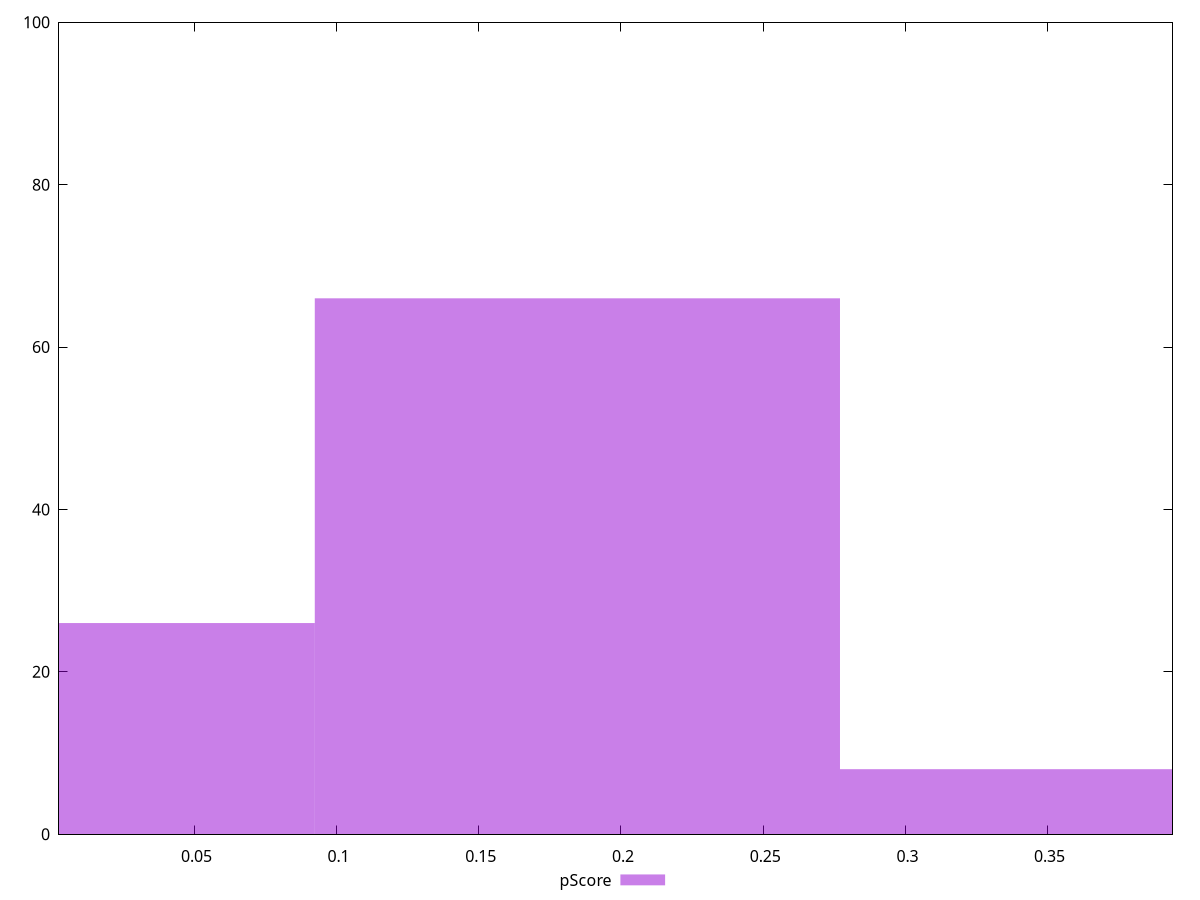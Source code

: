 reset

$pScore <<EOF
0.18466752129035938 66
0 26
0.36933504258071875 8
EOF

set key outside below
set boxwidth 0.18466752129035938
set xrange [0.0023996830290571314:0.3939159892961857]
set yrange [0:100]
set trange [0:100]
set style fill transparent solid 0.5 noborder
set terminal svg size 640, 490 enhanced background rgb 'white'
set output "reports/report_00027_2021-02-24T12-40-31.850Z/total-blocking-time/samples/astro/pScore/histogram.svg"

plot $pScore title "pScore" with boxes

reset
